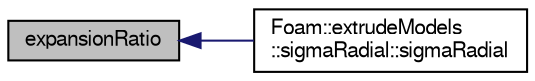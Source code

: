 digraph "expansionRatio"
{
  bgcolor="transparent";
  edge [fontname="FreeSans",fontsize="10",labelfontname="FreeSans",labelfontsize="10"];
  node [fontname="FreeSans",fontsize="10",shape=record];
  rankdir="LR";
  Node321 [label="expansionRatio",height=0.2,width=0.4,color="black", fillcolor="grey75", style="filled", fontcolor="black"];
  Node321 -> Node322 [dir="back",color="midnightblue",fontsize="10",style="solid",fontname="FreeSans"];
  Node322 [label="Foam::extrudeModels\l::sigmaRadial::sigmaRadial",height=0.2,width=0.4,color="black",URL="$a24802.html#ae5fb24ba245ae45f92bab43e774b6517",tooltip="Construct from dictionary. "];
}
